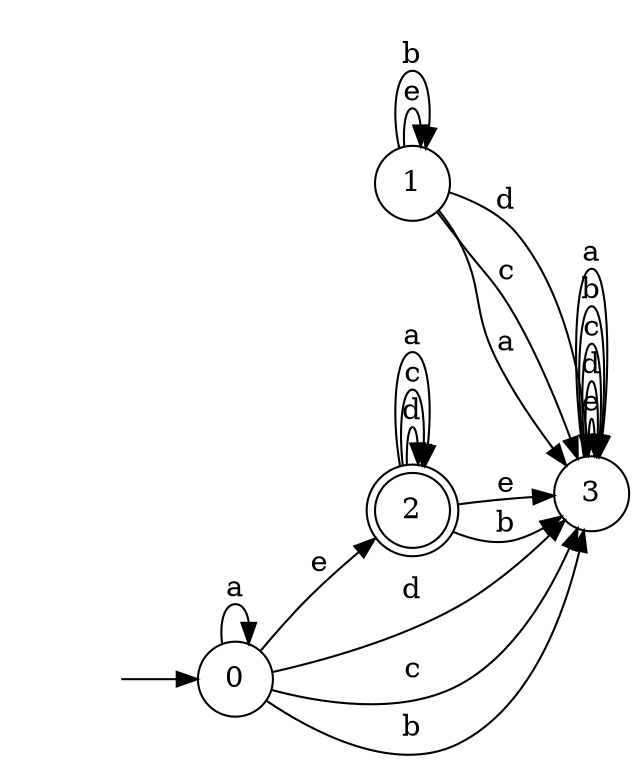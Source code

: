 digraph {
  rankdir=LR;
  0 [label="0", shape = circle];
  0 -> 2 [label="e"];
  0 -> 3 [label="d"];
  0 -> 3 [label="c"];
  0 -> 3 [label="b"];
  0 -> 0 [label="a"];
  1 [label="1", shape = circle];
  1 -> 1 [label="e"];
  1 -> 3 [label="d"];
  1 -> 3 [label="c"];
  1 -> 1 [label="b"];
  1 -> 3 [label="a"];
  2 [label="2", shape = doublecircle];
  2 -> 3 [label="e"];
  2 -> 2 [label="d"];
  2 -> 2 [label="c"];
  2 -> 3 [label="b"];
  2 -> 2 [label="a"];
  3 [label="3", shape = circle];
  3 -> 3 [label="e"];
  3 -> 3 [label="d"];
  3 -> 3 [label="c"];
  3 -> 3 [label="b"];
  3 -> 3 [label="a"];
  4 [label="", shape = plaintext];
  4 -> 0 [label=""];
}
